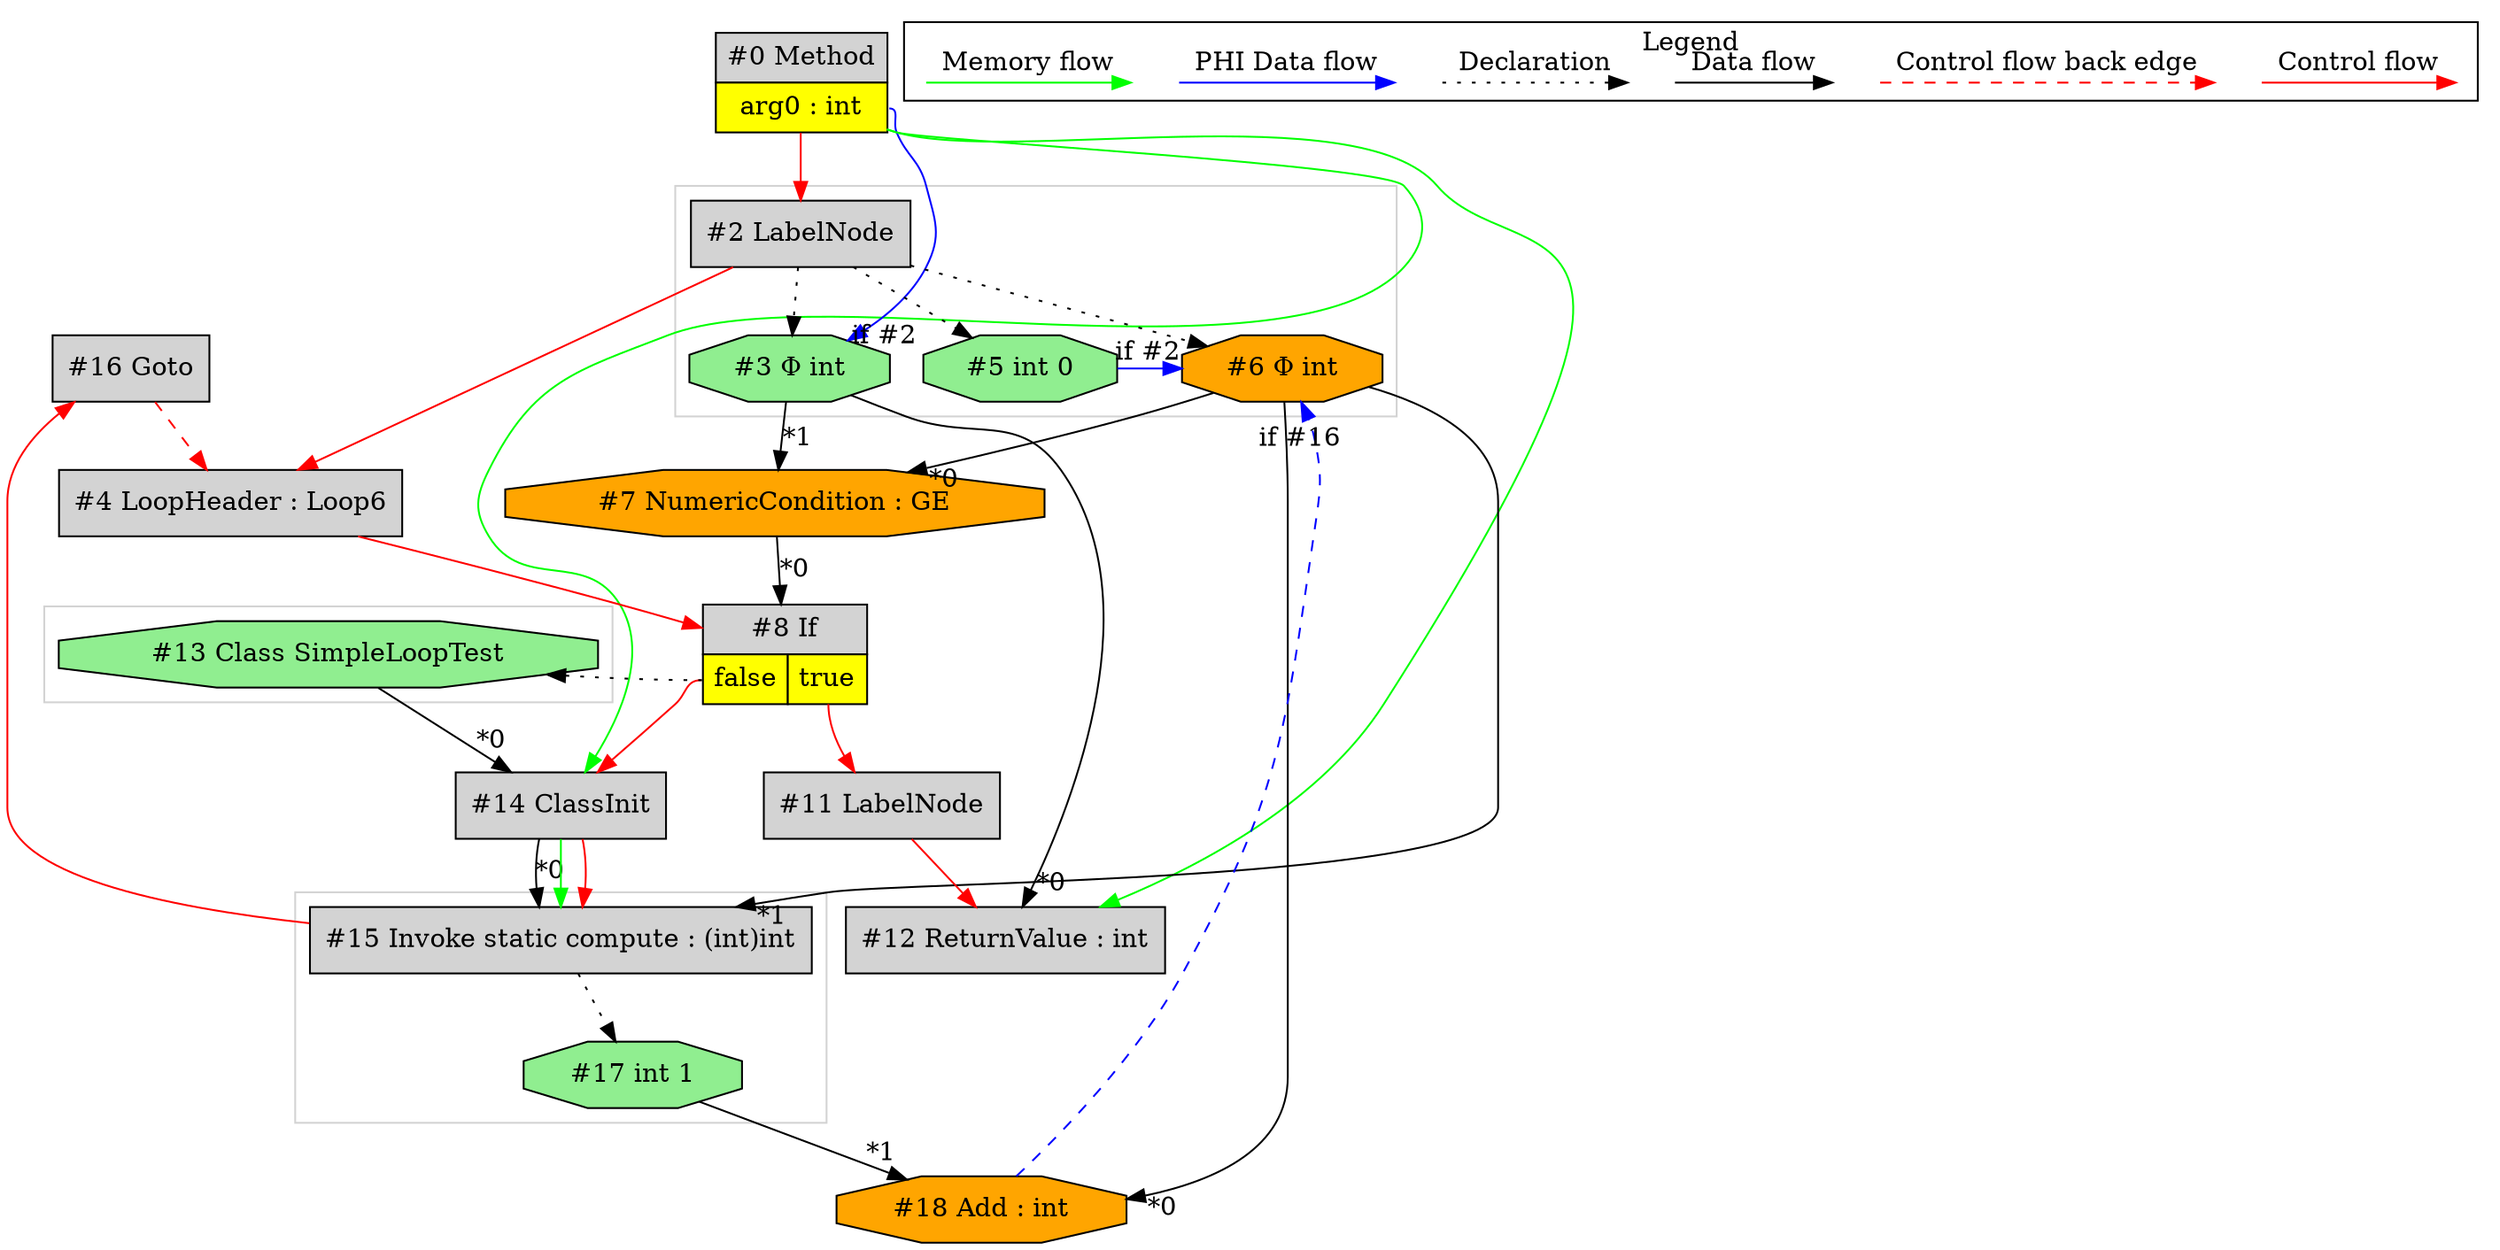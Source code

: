 digraph {
 ordering="in";
 node0[margin="0", label=<<table border="0" cellborder="1" cellspacing="0" cellpadding="5"><tr><td colspan="1">#0 Method</td></tr><tr><td port="prj1" bgcolor="yellow">arg0 : int</td></tr></table>>,shape=none, fillcolor=lightgrey, style=filled];
 node2[label="#2 LabelNode",shape=box, fillcolor=lightgrey, style=filled];
 node0 -> node2[labeldistance=2, color=red, fontcolor=red];
 node6[label="#6 Φ int",shape=octagon, fillcolor=orange, style=filled];
 node2 -> node6[style=dotted];
 node5 -> node6[headlabel="if #2", labeldistance=2, color=blue, constraint=false];
 node18 -> node6[headlabel="if #16", labeldistance=2, color=blue, constraint=false, style=dashed];
 node18[label="#18 Add : int",shape=octagon, fillcolor=orange, style=filled];
 node6 -> node18[headlabel="*0", labeldistance=2];
 node17 -> node18[headlabel="*1", labeldistance=2];
 node17[label="#17 int 1",shape=octagon, fillcolor=lightgreen, style=filled];
 node15 -> node17[style=dotted];
 node15[label="#15 Invoke static compute : (int)int",shape=box, fillcolor=lightgrey, style=filled];
 node14 -> node15[headlabel="*0", labeldistance=2];
 node6 -> node15[headlabel="*1", labeldistance=2];
 node14 -> node15[labeldistance=2, color=green, constraint=false];
 node14 -> node15[labeldistance=2, color=red, fontcolor=red];
 node14[label="#14 ClassInit",shape=box, fillcolor=lightgrey, style=filled];
 node13 -> node14[headlabel="*0", labeldistance=2];
 node0 -> node14[labeldistance=2, color=green, constraint=false];
 node8:prj10 -> node14[labeldistance=2, color=red, fontcolor=red];
 node8[margin="0", label=<<table border="0" cellborder="1" cellspacing="0" cellpadding="5"><tr><td colspan="2">#8 If</td></tr><tr><td port="prj10" bgcolor="yellow">false</td><td port="prj9" bgcolor="yellow">true</td></tr></table>>,shape=none, fillcolor=lightgrey, style=filled];
 node7 -> node8[headlabel="*0", labeldistance=2];
 node4 -> node8[labeldistance=2, color=red, fontcolor=red];
 node4[label="#4 LoopHeader : Loop6",shape=box, fillcolor=lightgrey, style=filled];
 node2 -> node4[labeldistance=2, color=red, fontcolor=red];
 node16 -> node4[labeldistance=2, color=red, fontcolor=red, style=dashed];
 node16[label="#16 Goto",shape=box, fillcolor=lightgrey, style=filled];
 node15 -> node16[labeldistance=2, color=red, fontcolor=red];
 node7[label="#7 NumericCondition : GE",shape=octagon, fillcolor=orange, style=filled];
 node6 -> node7[headlabel="*0", labeldistance=2];
 node3 -> node7[headlabel="*1", labeldistance=2];
 node3[label="#3 Φ int",shape=octagon, fillcolor=lightgreen, style=filled];
 node2 -> node3[style=dotted];
 node0:prj1 -> node3[headlabel="if #2", labeldistance=2, color=blue, constraint=false];
 node12[label="#12 ReturnValue : int",shape=box, fillcolor=lightgrey, style=filled];
 node3 -> node12[headlabel="*0", labeldistance=2];
 node11 -> node12[labeldistance=2, color=red, fontcolor=red];
 node0 -> node12[labeldistance=2, color=green, constraint=false];
 node11[label="#11 LabelNode",shape=box, fillcolor=lightgrey, style=filled];
 node8:prj9 -> node11[labeldistance=2, color=red, fontcolor=red];
 node13[label="#13 Class SimpleLoopTest",shape=octagon, fillcolor=lightgreen, style=filled];
 node8:prj10 -> node13[style=dotted];
 node5[label="#5 int 0",shape=octagon, fillcolor=lightgreen, style=filled];
 node2 -> node5[style=dotted];
 subgraph cluster_0 {
  color=lightgray;
  node13;
 }
 subgraph cluster_1 {
  color=lightgray;
  node15;
  node17;
 }
 subgraph cluster_2 {
  color=lightgray;
  node2;
  node3;
  node5;
  node6;
 }
 subgraph cluster_000 {
  label = "Legend";
  node [shape=point]
  {
   rank=same;
   c0 [style = invis];
   c1 [style = invis];
   c2 [style = invis];
   c3 [style = invis];
   d0 [style = invis];
   d1 [style = invis];
   d2 [style = invis];
   d3 [style = invis];
   d4 [style = invis];
   d5 [style = invis];
   d6 [style = invis];
   d7 [style = invis];
  }
  c0 -> c1 [label="Control flow", style=solid, color=red]
  c2 -> c3 [label="Control flow back edge", style=dashed, color=red]
  d0 -> d1 [label="Data flow"]
  d2 -> d3 [label="Declaration", style=dotted]
  d4 -> d5 [label="PHI Data flow", color=blue]
  d6 -> d7 [label="Memory flow", color=green]
 }

}
